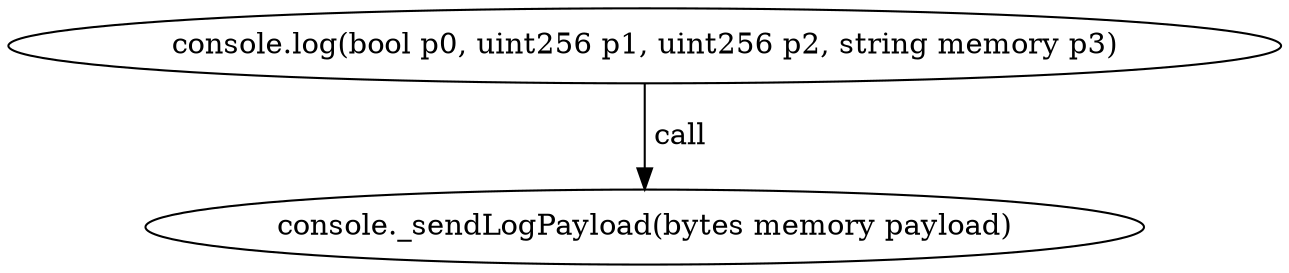 digraph "" {
	graph [bb="0,0,514.54,124.8"];
	node [label="\N"];
	"console.log(bool p0, uint256 p1, uint256 p2, string memory p3)"	 [height=0.5,
		pos="257.27,106.8",
		width=7.1464];
	"console._sendLogPayload(bytes memory payload)"	 [height=0.5,
		pos="257.27,18",
		width=5.7372];
	"console.log(bool p0, uint256 p1, uint256 p2, string memory p3)" -> "console._sendLogPayload(bytes memory payload)" [key=call,
	label=" call",
	lp="269.12,62.4",
	pos="e,257.27,36.072 257.27,88.401 257.27,76.295 257.27,60.208 257.27,46.467"];
}
digraph "" {
	graph [bb="0,0,514.54,124.8"];
	node [label="\N"];
	"console.log(bool p0, uint256 p1, uint256 p2, string memory p3)"	 [height=0.5,
		pos="257.27,106.8",
		width=7.1464];
	"console._sendLogPayload(bytes memory payload)"	 [height=0.5,
		pos="257.27,18",
		width=5.7372];
	"console.log(bool p0, uint256 p1, uint256 p2, string memory p3)" -> "console._sendLogPayload(bytes memory payload)" [key=call,
	label=" call",
	lp="269.12,62.4",
	pos="e,257.27,36.072 257.27,88.401 257.27,76.295 257.27,60.208 257.27,46.467"];
}
